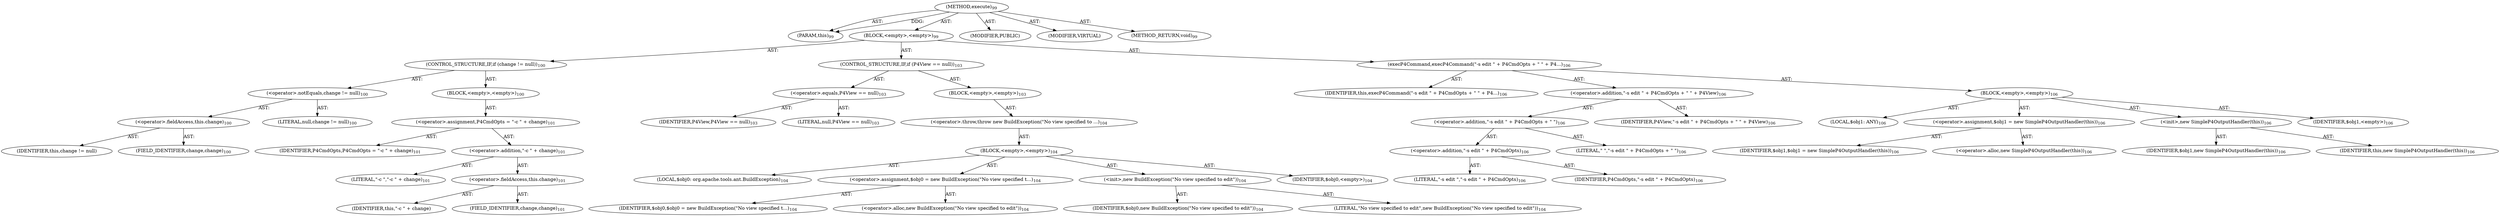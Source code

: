 digraph "execute" {  
"111669149697" [label = <(METHOD,execute)<SUB>99</SUB>> ]
"115964116993" [label = <(PARAM,this)<SUB>99</SUB>> ]
"25769803777" [label = <(BLOCK,&lt;empty&gt;,&lt;empty&gt;)<SUB>99</SUB>> ]
"47244640256" [label = <(CONTROL_STRUCTURE,IF,if (change != null))<SUB>100</SUB>> ]
"30064771074" [label = <(&lt;operator&gt;.notEquals,change != null)<SUB>100</SUB>> ]
"30064771075" [label = <(&lt;operator&gt;.fieldAccess,this.change)<SUB>100</SUB>> ]
"68719476740" [label = <(IDENTIFIER,this,change != null)> ]
"55834574849" [label = <(FIELD_IDENTIFIER,change,change)<SUB>100</SUB>> ]
"90194313216" [label = <(LITERAL,null,change != null)<SUB>100</SUB>> ]
"25769803778" [label = <(BLOCK,&lt;empty&gt;,&lt;empty&gt;)<SUB>100</SUB>> ]
"30064771076" [label = <(&lt;operator&gt;.assignment,P4CmdOpts = &quot;-c &quot; + change)<SUB>101</SUB>> ]
"68719476741" [label = <(IDENTIFIER,P4CmdOpts,P4CmdOpts = &quot;-c &quot; + change)<SUB>101</SUB>> ]
"30064771077" [label = <(&lt;operator&gt;.addition,&quot;-c &quot; + change)<SUB>101</SUB>> ]
"90194313217" [label = <(LITERAL,&quot;-c &quot;,&quot;-c &quot; + change)<SUB>101</SUB>> ]
"30064771078" [label = <(&lt;operator&gt;.fieldAccess,this.change)<SUB>101</SUB>> ]
"68719476742" [label = <(IDENTIFIER,this,&quot;-c &quot; + change)> ]
"55834574850" [label = <(FIELD_IDENTIFIER,change,change)<SUB>101</SUB>> ]
"47244640257" [label = <(CONTROL_STRUCTURE,IF,if (P4View == null))<SUB>103</SUB>> ]
"30064771079" [label = <(&lt;operator&gt;.equals,P4View == null)<SUB>103</SUB>> ]
"68719476743" [label = <(IDENTIFIER,P4View,P4View == null)<SUB>103</SUB>> ]
"90194313218" [label = <(LITERAL,null,P4View == null)<SUB>103</SUB>> ]
"25769803779" [label = <(BLOCK,&lt;empty&gt;,&lt;empty&gt;)<SUB>103</SUB>> ]
"30064771080" [label = <(&lt;operator&gt;.throw,throw new BuildException(&quot;No view specified to ...)<SUB>104</SUB>> ]
"25769803780" [label = <(BLOCK,&lt;empty&gt;,&lt;empty&gt;)<SUB>104</SUB>> ]
"94489280512" [label = <(LOCAL,$obj0: org.apache.tools.ant.BuildException)<SUB>104</SUB>> ]
"30064771081" [label = <(&lt;operator&gt;.assignment,$obj0 = new BuildException(&quot;No view specified t...)<SUB>104</SUB>> ]
"68719476744" [label = <(IDENTIFIER,$obj0,$obj0 = new BuildException(&quot;No view specified t...)<SUB>104</SUB>> ]
"30064771082" [label = <(&lt;operator&gt;.alloc,new BuildException(&quot;No view specified to edit&quot;))<SUB>104</SUB>> ]
"30064771083" [label = <(&lt;init&gt;,new BuildException(&quot;No view specified to edit&quot;))<SUB>104</SUB>> ]
"68719476745" [label = <(IDENTIFIER,$obj0,new BuildException(&quot;No view specified to edit&quot;))<SUB>104</SUB>> ]
"90194313219" [label = <(LITERAL,&quot;No view specified to edit&quot;,new BuildException(&quot;No view specified to edit&quot;))<SUB>104</SUB>> ]
"68719476746" [label = <(IDENTIFIER,$obj0,&lt;empty&gt;)<SUB>104</SUB>> ]
"30064771084" [label = <(execP4Command,execP4Command(&quot;-s edit &quot; + P4CmdOpts + &quot; &quot; + P4...)<SUB>106</SUB>> ]
"68719476738" [label = <(IDENTIFIER,this,execP4Command(&quot;-s edit &quot; + P4CmdOpts + &quot; &quot; + P4...)<SUB>106</SUB>> ]
"30064771085" [label = <(&lt;operator&gt;.addition,&quot;-s edit &quot; + P4CmdOpts + &quot; &quot; + P4View)<SUB>106</SUB>> ]
"30064771086" [label = <(&lt;operator&gt;.addition,&quot;-s edit &quot; + P4CmdOpts + &quot; &quot;)<SUB>106</SUB>> ]
"30064771087" [label = <(&lt;operator&gt;.addition,&quot;-s edit &quot; + P4CmdOpts)<SUB>106</SUB>> ]
"90194313220" [label = <(LITERAL,&quot;-s edit &quot;,&quot;-s edit &quot; + P4CmdOpts)<SUB>106</SUB>> ]
"68719476747" [label = <(IDENTIFIER,P4CmdOpts,&quot;-s edit &quot; + P4CmdOpts)<SUB>106</SUB>> ]
"90194313221" [label = <(LITERAL,&quot; &quot;,&quot;-s edit &quot; + P4CmdOpts + &quot; &quot;)<SUB>106</SUB>> ]
"68719476748" [label = <(IDENTIFIER,P4View,&quot;-s edit &quot; + P4CmdOpts + &quot; &quot; + P4View)<SUB>106</SUB>> ]
"25769803781" [label = <(BLOCK,&lt;empty&gt;,&lt;empty&gt;)<SUB>106</SUB>> ]
"94489280513" [label = <(LOCAL,$obj1: ANY)<SUB>106</SUB>> ]
"30064771088" [label = <(&lt;operator&gt;.assignment,$obj1 = new SimpleP4OutputHandler(this))<SUB>106</SUB>> ]
"68719476749" [label = <(IDENTIFIER,$obj1,$obj1 = new SimpleP4OutputHandler(this))<SUB>106</SUB>> ]
"30064771089" [label = <(&lt;operator&gt;.alloc,new SimpleP4OutputHandler(this))<SUB>106</SUB>> ]
"30064771090" [label = <(&lt;init&gt;,new SimpleP4OutputHandler(this))<SUB>106</SUB>> ]
"68719476750" [label = <(IDENTIFIER,$obj1,new SimpleP4OutputHandler(this))<SUB>106</SUB>> ]
"68719476737" [label = <(IDENTIFIER,this,new SimpleP4OutputHandler(this))<SUB>106</SUB>> ]
"68719476751" [label = <(IDENTIFIER,$obj1,&lt;empty&gt;)<SUB>106</SUB>> ]
"133143986179" [label = <(MODIFIER,PUBLIC)> ]
"133143986180" [label = <(MODIFIER,VIRTUAL)> ]
"128849018881" [label = <(METHOD_RETURN,void)<SUB>99</SUB>> ]
  "111669149697" -> "115964116993"  [ label = "AST: "] 
  "111669149697" -> "25769803777"  [ label = "AST: "] 
  "111669149697" -> "133143986179"  [ label = "AST: "] 
  "111669149697" -> "133143986180"  [ label = "AST: "] 
  "111669149697" -> "128849018881"  [ label = "AST: "] 
  "25769803777" -> "47244640256"  [ label = "AST: "] 
  "25769803777" -> "47244640257"  [ label = "AST: "] 
  "25769803777" -> "30064771084"  [ label = "AST: "] 
  "47244640256" -> "30064771074"  [ label = "AST: "] 
  "47244640256" -> "25769803778"  [ label = "AST: "] 
  "30064771074" -> "30064771075"  [ label = "AST: "] 
  "30064771074" -> "90194313216"  [ label = "AST: "] 
  "30064771075" -> "68719476740"  [ label = "AST: "] 
  "30064771075" -> "55834574849"  [ label = "AST: "] 
  "25769803778" -> "30064771076"  [ label = "AST: "] 
  "30064771076" -> "68719476741"  [ label = "AST: "] 
  "30064771076" -> "30064771077"  [ label = "AST: "] 
  "30064771077" -> "90194313217"  [ label = "AST: "] 
  "30064771077" -> "30064771078"  [ label = "AST: "] 
  "30064771078" -> "68719476742"  [ label = "AST: "] 
  "30064771078" -> "55834574850"  [ label = "AST: "] 
  "47244640257" -> "30064771079"  [ label = "AST: "] 
  "47244640257" -> "25769803779"  [ label = "AST: "] 
  "30064771079" -> "68719476743"  [ label = "AST: "] 
  "30064771079" -> "90194313218"  [ label = "AST: "] 
  "25769803779" -> "30064771080"  [ label = "AST: "] 
  "30064771080" -> "25769803780"  [ label = "AST: "] 
  "25769803780" -> "94489280512"  [ label = "AST: "] 
  "25769803780" -> "30064771081"  [ label = "AST: "] 
  "25769803780" -> "30064771083"  [ label = "AST: "] 
  "25769803780" -> "68719476746"  [ label = "AST: "] 
  "30064771081" -> "68719476744"  [ label = "AST: "] 
  "30064771081" -> "30064771082"  [ label = "AST: "] 
  "30064771083" -> "68719476745"  [ label = "AST: "] 
  "30064771083" -> "90194313219"  [ label = "AST: "] 
  "30064771084" -> "68719476738"  [ label = "AST: "] 
  "30064771084" -> "30064771085"  [ label = "AST: "] 
  "30064771084" -> "25769803781"  [ label = "AST: "] 
  "30064771085" -> "30064771086"  [ label = "AST: "] 
  "30064771085" -> "68719476748"  [ label = "AST: "] 
  "30064771086" -> "30064771087"  [ label = "AST: "] 
  "30064771086" -> "90194313221"  [ label = "AST: "] 
  "30064771087" -> "90194313220"  [ label = "AST: "] 
  "30064771087" -> "68719476747"  [ label = "AST: "] 
  "25769803781" -> "94489280513"  [ label = "AST: "] 
  "25769803781" -> "30064771088"  [ label = "AST: "] 
  "25769803781" -> "30064771090"  [ label = "AST: "] 
  "25769803781" -> "68719476751"  [ label = "AST: "] 
  "30064771088" -> "68719476749"  [ label = "AST: "] 
  "30064771088" -> "30064771089"  [ label = "AST: "] 
  "30064771090" -> "68719476750"  [ label = "AST: "] 
  "30064771090" -> "68719476737"  [ label = "AST: "] 
  "111669149697" -> "115964116993"  [ label = "DDG: "] 
}
